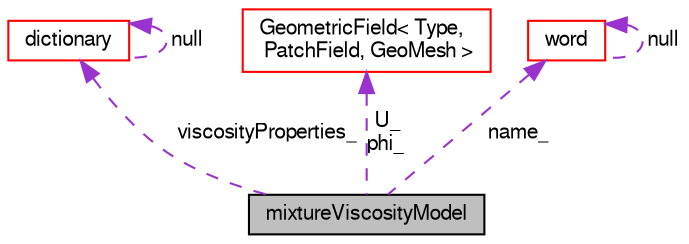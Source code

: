 digraph "mixtureViscosityModel"
{
  bgcolor="transparent";
  edge [fontname="FreeSans",fontsize="10",labelfontname="FreeSans",labelfontsize="10"];
  node [fontname="FreeSans",fontsize="10",shape=record];
  Node4 [label="mixtureViscosityModel",height=0.2,width=0.4,color="black", fillcolor="grey75", style="filled", fontcolor="black"];
  Node5 -> Node4 [dir="back",color="darkorchid3",fontsize="10",style="dashed",label=" viscosityProperties_" ,fontname="FreeSans"];
  Node5 [label="dictionary",height=0.2,width=0.4,color="red",URL="$a26014.html",tooltip="A list of keyword definitions, which are a keyword followed by any number of values (e..."];
  Node5 -> Node5 [dir="back",color="darkorchid3",fontsize="10",style="dashed",label=" null" ,fontname="FreeSans"];
  Node18 -> Node4 [dir="back",color="darkorchid3",fontsize="10",style="dashed",label=" U_\nphi_" ,fontname="FreeSans"];
  Node18 [label="GeometricField\< Type,\l PatchField, GeoMesh \>",height=0.2,width=0.4,color="red",URL="$a22434.html",tooltip="Generic GeometricField class. "];
  Node34 -> Node4 [dir="back",color="darkorchid3",fontsize="10",style="dashed",label=" name_" ,fontname="FreeSans"];
  Node34 [label="word",height=0.2,width=0.4,color="red",URL="$a28258.html",tooltip="A class for handling words, derived from string. "];
  Node34 -> Node34 [dir="back",color="darkorchid3",fontsize="10",style="dashed",label=" null" ,fontname="FreeSans"];
}
